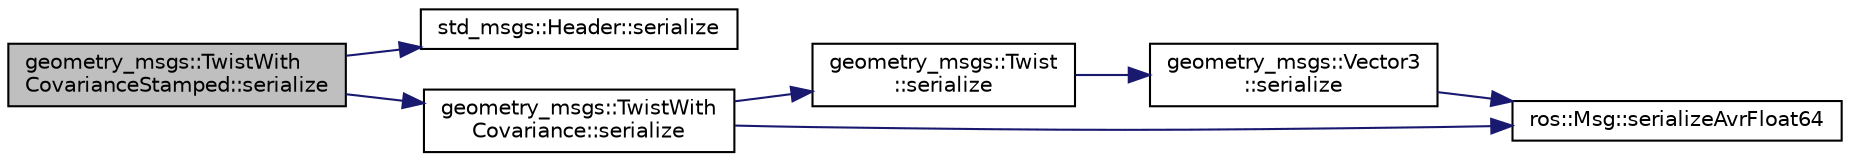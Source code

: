 digraph "geometry_msgs::TwistWithCovarianceStamped::serialize"
{
  edge [fontname="Helvetica",fontsize="10",labelfontname="Helvetica",labelfontsize="10"];
  node [fontname="Helvetica",fontsize="10",shape=record];
  rankdir="LR";
  Node1 [label="geometry_msgs::TwistWith\lCovarianceStamped::serialize",height=0.2,width=0.4,color="black", fillcolor="grey75", style="filled" fontcolor="black"];
  Node1 -> Node2 [color="midnightblue",fontsize="10",style="solid",fontname="Helvetica"];
  Node2 [label="std_msgs::Header::serialize",height=0.2,width=0.4,color="black", fillcolor="white", style="filled",URL="$classstd__msgs_1_1_header.html#a200c6f9d2576b1a237a19bc2d769925e"];
  Node1 -> Node3 [color="midnightblue",fontsize="10",style="solid",fontname="Helvetica"];
  Node3 [label="geometry_msgs::TwistWith\lCovariance::serialize",height=0.2,width=0.4,color="black", fillcolor="white", style="filled",URL="$classgeometry__msgs_1_1_twist_with_covariance.html#a0c2e8f02cc22da446148d914405cca7b"];
  Node3 -> Node4 [color="midnightblue",fontsize="10",style="solid",fontname="Helvetica"];
  Node4 [label="geometry_msgs::Twist\l::serialize",height=0.2,width=0.4,color="black", fillcolor="white", style="filled",URL="$classgeometry__msgs_1_1_twist.html#a6b6773811c51714ffce0412ec15ff277"];
  Node4 -> Node5 [color="midnightblue",fontsize="10",style="solid",fontname="Helvetica"];
  Node5 [label="geometry_msgs::Vector3\l::serialize",height=0.2,width=0.4,color="black", fillcolor="white", style="filled",URL="$classgeometry__msgs_1_1_vector3.html#a9efc8f24d66f04a2c74710aec1cb611a"];
  Node5 -> Node6 [color="midnightblue",fontsize="10",style="solid",fontname="Helvetica"];
  Node6 [label="ros::Msg::serializeAvrFloat64",height=0.2,width=0.4,color="black", fillcolor="white", style="filled",URL="$classros_1_1_msg.html#a3fff55e17efd60a7195a14857ff44897",tooltip="This tricky function handles promoting a 32bit float to a 64bit double, so that AVR can publish messa..."];
  Node3 -> Node6 [color="midnightblue",fontsize="10",style="solid",fontname="Helvetica"];
}
